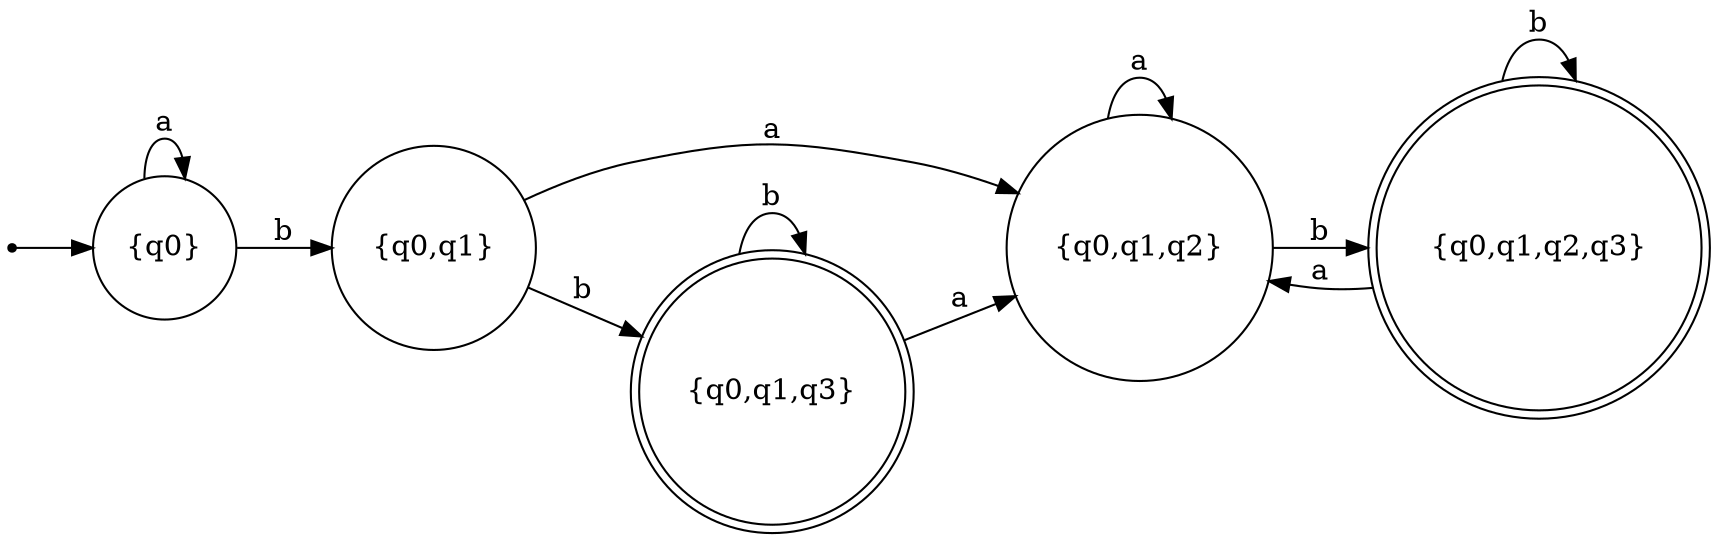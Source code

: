 
digraph {
    rankdir=LR;

    // States (some are final)
    A [label="{q0}", shape=circle]
    B [label="{q0,q1}", shape=circle]
    C [label="{q0,q1,q2}", shape=circle]
    D [label="{q0,q1,q3}", shape=doublecircle]
    E [label="{q0,q1,q2,q3}", shape=doublecircle]

    // Start
    start [shape=point]
    start -> A

    // Transitions
    A -> A [label="a"]
    A -> B [label="b"]

    B -> C [label="a"]
    B -> D [label="b"]

    C -> C [label="a"]
    C -> E [label="b"]

    D -> C [label="a"]
    D -> D [label="b"]

    E -> C [label="a"]
    E -> E [label="b"]
}
